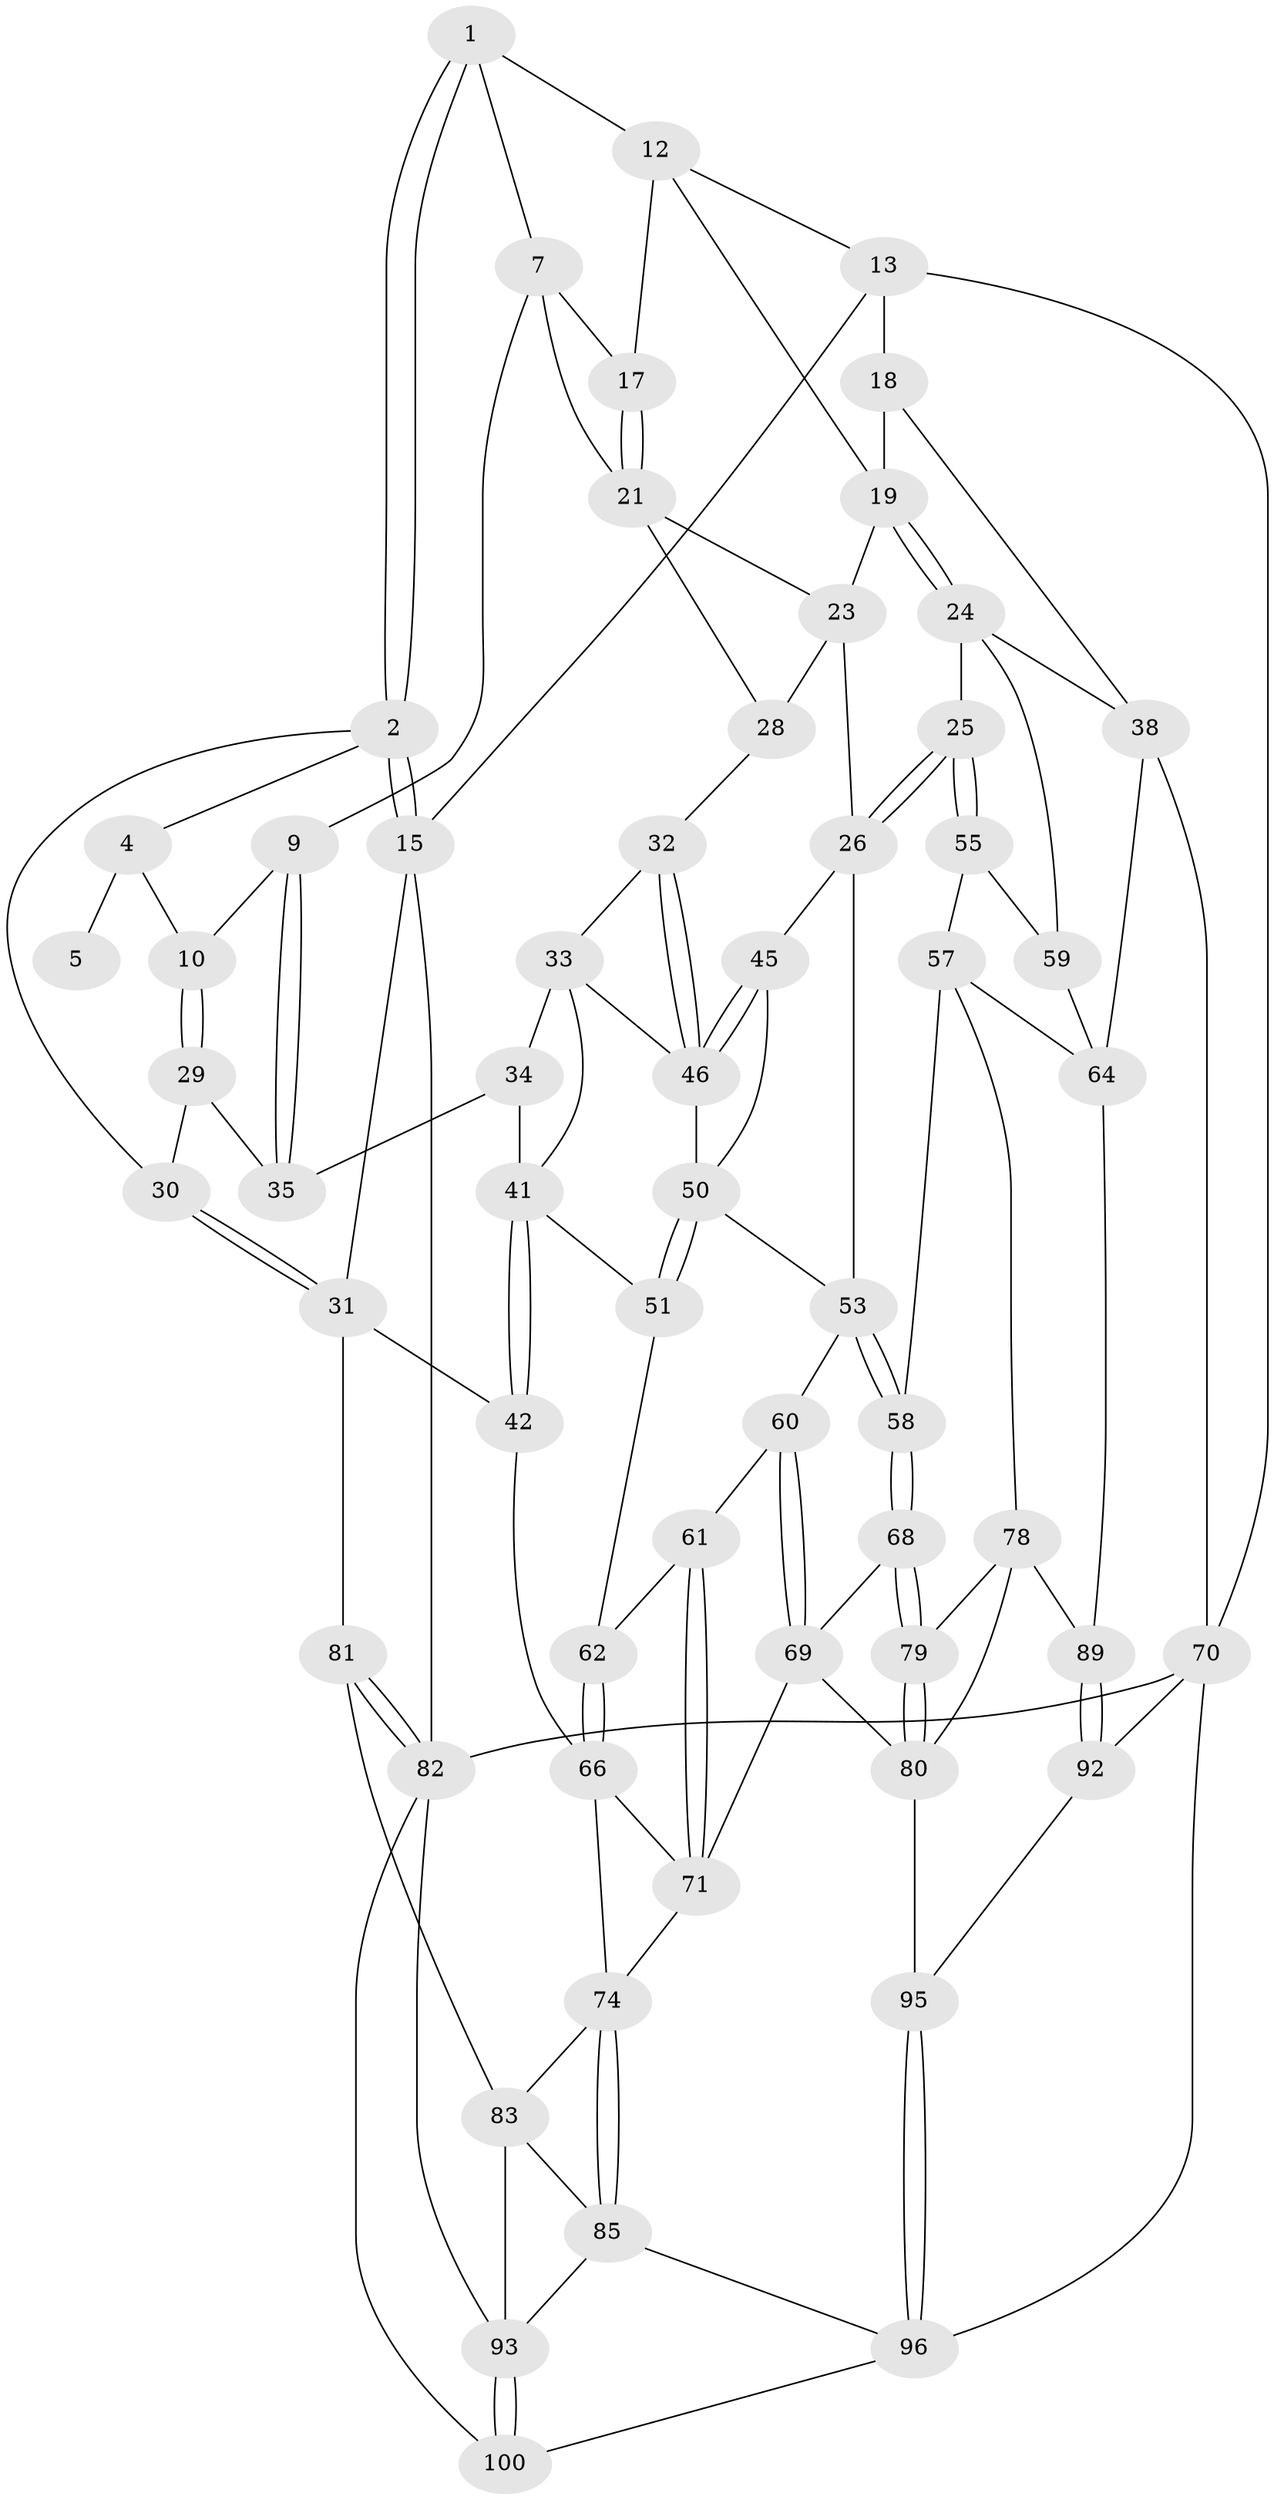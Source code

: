 // Generated by graph-tools (version 1.1) at 2025/24/03/03/25 07:24:38]
// undirected, 61 vertices, 132 edges
graph export_dot {
graph [start="1"]
  node [color=gray90,style=filled];
  1 [pos="+0.29175449930311215+0",super="+6"];
  2 [pos="+0.02534906034889906+0",super="+3"];
  4 [pos="+0.20386550080972168+0.08895897344078864",super="+11"];
  5 [pos="+0.2627640887082021+0"];
  7 [pos="+0.42768719653109477+0",super="+8"];
  9 [pos="+0.3467596404853421+0.15141201446830063"];
  10 [pos="+0.29874541151670775+0.12357674380334599"];
  12 [pos="+0.8001460893791098+0",super="+16"];
  13 [pos="+0.8308831897187109+0",super="+14"];
  15 [pos="+0+0"];
  17 [pos="+0.5049053282136148+0.02742479306867363"];
  18 [pos="+0.8367520019611397+0.11097179132585873",super="+36"];
  19 [pos="+0.8054347833142756+0.14875431858294166",super="+20"];
  21 [pos="+0.5081796414731835+0.11911928436648939",super="+22"];
  23 [pos="+0.6134838863239406+0.12227255366529295",super="+27"];
  24 [pos="+0.7765459634503085+0.23809510569802342",super="+39"];
  25 [pos="+0.6960330782970663+0.3115006015245644"];
  26 [pos="+0.641278301186041+0.29642193872194944",super="+44"];
  28 [pos="+0.5208158272517762+0.2218981899641315"];
  29 [pos="+0.1306689171661962+0.2048347675331269"];
  30 [pos="+0.10571058583756276+0.1619585961503012"];
  31 [pos="+0+0.14292058333098168",super="+43"];
  32 [pos="+0.43732112054211525+0.2724502784737035"];
  33 [pos="+0.371614868106442+0.2531864455270572",super="+47"];
  34 [pos="+0.3520218949159597+0.22931198780718975",super="+40"];
  35 [pos="+0.3433492926765733+0.17173121005294867",super="+37"];
  38 [pos="+1+0.36345926497732706",super="+63"];
  41 [pos="+0.1460807132367565+0.40124559056211057",super="+48"];
  42 [pos="+0.013806605189720675+0.5076723492359184"];
  45 [pos="+0.48457525159753995+0.371842633123991"];
  46 [pos="+0.4763215818790463+0.35956509533461195",super="+49"];
  50 [pos="+0.3718123370366194+0.436664920510025",super="+52"];
  51 [pos="+0.294901057394864+0.4505260154699764"];
  53 [pos="+0.5374297655564282+0.49494675980127817",super="+54"];
  55 [pos="+0.7340530341037633+0.44701667848033405",super="+56"];
  57 [pos="+0.6424017955321012+0.5872050631572283",super="+77"];
  58 [pos="+0.6218152855743792+0.5934996722936663"];
  59 [pos="+0.9230480629139964+0.44102654645392",super="+65"];
  60 [pos="+0.39997767642589904+0.5977738395898224"];
  61 [pos="+0.394983947456523+0.5985139760897922"];
  62 [pos="+0.30838459907894045+0.5148878932806652"];
  64 [pos="+0.8971947281169248+0.700002913756327",super="+76"];
  66 [pos="+0.2505595258758266+0.6425933567871932",super="+67"];
  68 [pos="+0.5797691694966707+0.6388474783472863"];
  69 [pos="+0.4050710014907165+0.6005939943442549",super="+72"];
  70 [pos="+1+1",super="+91"];
  71 [pos="+0.2986681318118614+0.6518898194898017",super="+73"];
  74 [pos="+0.3533894897803699+0.822260740705187",super="+75"];
  78 [pos="+0.681974605696869+0.79173197694547",super="+87"];
  79 [pos="+0.5709297690717541+0.6731608153470305"];
  80 [pos="+0.5071426468042506+0.7883767306884657",super="+88"];
  81 [pos="+0+0.7995749709083068"];
  82 [pos="+0+1",super="+99"];
  83 [pos="+0.161103450677118+0.6976716589320692",super="+84"];
  85 [pos="+0.33966524930125636+0.840101637567301",super="+86"];
  89 [pos="+0.8114074966062066+0.8051812032800286",super="+90"];
  92 [pos="+0.8431951961312826+0.9781047168658272",super="+98"];
  93 [pos="+0.1700369757359108+0.894630286102311",super="+94"];
  95 [pos="+0.5421226684982129+1"];
  96 [pos="+0.4942806492495938+1",super="+97"];
  100 [pos="+0.264928073783296+1"];
  1 -- 2;
  1 -- 2;
  1 -- 12;
  1 -- 7;
  2 -- 15;
  2 -- 15;
  2 -- 4;
  2 -- 30;
  4 -- 5 [weight=2];
  4 -- 10;
  7 -- 17;
  7 -- 9;
  7 -- 21;
  9 -- 10;
  9 -- 35;
  9 -- 35;
  10 -- 29;
  10 -- 29;
  12 -- 13;
  12 -- 17;
  12 -- 19;
  13 -- 18 [weight=2];
  13 -- 70;
  13 -- 15;
  15 -- 31;
  15 -- 82;
  17 -- 21;
  17 -- 21;
  18 -- 19;
  18 -- 38;
  19 -- 24;
  19 -- 24;
  19 -- 23;
  21 -- 23;
  21 -- 28;
  23 -- 26;
  23 -- 28;
  24 -- 25;
  24 -- 59;
  24 -- 38;
  25 -- 26;
  25 -- 26;
  25 -- 55;
  25 -- 55;
  26 -- 45;
  26 -- 53;
  28 -- 32;
  29 -- 30;
  29 -- 35;
  30 -- 31;
  30 -- 31;
  31 -- 81;
  31 -- 42;
  32 -- 33;
  32 -- 46;
  32 -- 46;
  33 -- 34;
  33 -- 46;
  33 -- 41;
  34 -- 35 [weight=2];
  34 -- 41;
  38 -- 64;
  38 -- 70;
  41 -- 42;
  41 -- 42;
  41 -- 51;
  42 -- 66;
  45 -- 46;
  45 -- 46;
  45 -- 50;
  46 -- 50;
  50 -- 51;
  50 -- 51;
  50 -- 53;
  51 -- 62;
  53 -- 58;
  53 -- 58;
  53 -- 60;
  55 -- 59 [weight=2];
  55 -- 57;
  57 -- 58;
  57 -- 64;
  57 -- 78;
  58 -- 68;
  58 -- 68;
  59 -- 64;
  60 -- 61;
  60 -- 69;
  60 -- 69;
  61 -- 62;
  61 -- 71;
  61 -- 71;
  62 -- 66;
  62 -- 66;
  64 -- 89;
  66 -- 71;
  66 -- 74;
  68 -- 69;
  68 -- 79;
  68 -- 79;
  69 -- 80;
  69 -- 71;
  70 -- 82;
  70 -- 96;
  70 -- 92;
  71 -- 74;
  74 -- 85;
  74 -- 85;
  74 -- 83;
  78 -- 79;
  78 -- 80;
  78 -- 89;
  79 -- 80;
  79 -- 80;
  80 -- 95;
  81 -- 82;
  81 -- 82;
  81 -- 83;
  82 -- 100;
  82 -- 93;
  83 -- 93;
  83 -- 85;
  85 -- 96;
  85 -- 93;
  89 -- 92 [weight=2];
  89 -- 92;
  92 -- 95;
  93 -- 100;
  93 -- 100;
  95 -- 96;
  95 -- 96;
  96 -- 100;
}
